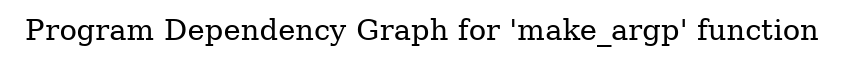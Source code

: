 digraph "Program Dependency Graph for 'make_argp' function" {
	label="Program Dependency Graph for 'make_argp' function";

}
